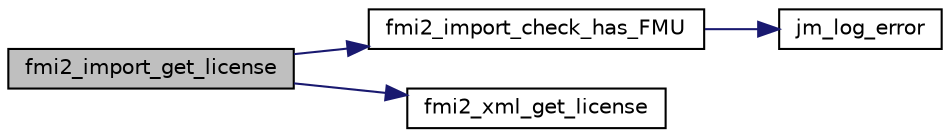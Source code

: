 digraph "fmi2_import_get_license"
{
  edge [fontname="Helvetica",fontsize="10",labelfontname="Helvetica",labelfontsize="10"];
  node [fontname="Helvetica",fontsize="10",shape=record];
  rankdir="LR";
  Node116 [label="fmi2_import_get_license",height=0.2,width=0.4,color="black", fillcolor="grey75", style="filled", fontcolor="black"];
  Node116 -> Node117 [color="midnightblue",fontsize="10",style="solid",fontname="Helvetica"];
  Node117 [label="fmi2_import_check_has_FMU",height=0.2,width=0.4,color="black", fillcolor="white", style="filled",URL="$d3/df2/fmi2__import_8c.html#a8081f28cd4f12875a98a03a4172dafe4"];
  Node117 -> Node118 [color="midnightblue",fontsize="10",style="solid",fontname="Helvetica"];
  Node118 [label="jm_log_error",height=0.2,width=0.4,color="black", fillcolor="white", style="filled",URL="$d6/dac/group__jm__callbacks.html#gada5096ac90f8adc61a90b76597c4ae05",tooltip="Send a error message to the logger function. See jm_log() for details. "];
  Node116 -> Node119 [color="midnightblue",fontsize="10",style="solid",fontname="Helvetica"];
  Node119 [label="fmi2_xml_get_license",height=0.2,width=0.4,color="black", fillcolor="white", style="filled",URL="$de/d1e/group__fmi2__xml__gen.html#gafda923d518fdad7f66f8d8ca1afea055"];
}
